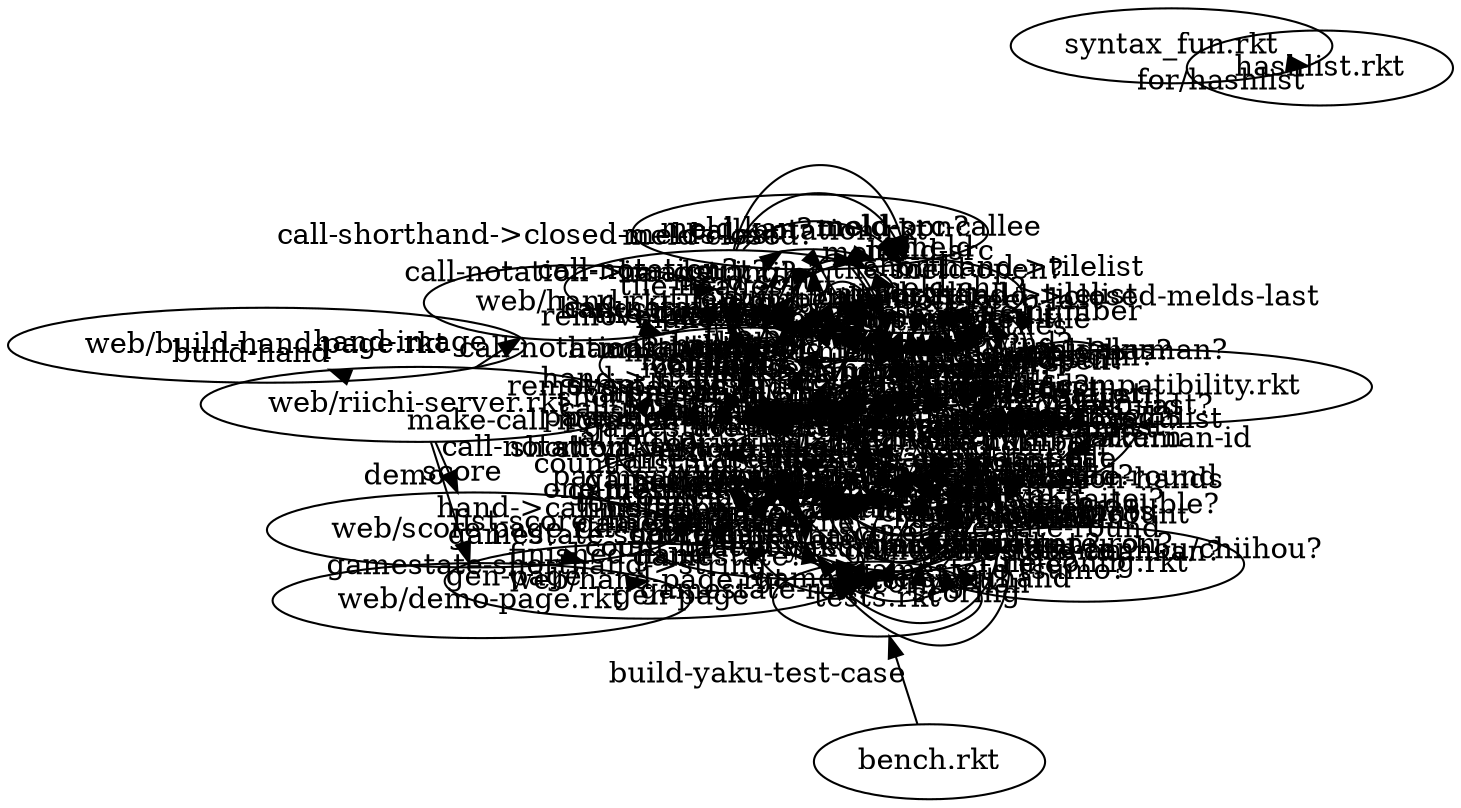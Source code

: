 digraph G {
  layout=neato
  center=""


  "bench.rkt" -> "tests.rkt" [label="build-yaku-test-case"];
  "score-hand.rkt" -> "score.rkt" [label="scoring-yaku"];
  "score-hand.rkt" -> "score.rkt" [label="scoring-han"];
  "score-hand.rkt" -> "score.rkt" [label="scoring-fu"];
  "score-hand.rkt" -> "score.rkt" [label="total-payment"];
  "score-hand.rkt" -> "score.rkt" [label="count-payment"];
  "score-hand.rkt" -> "score.rkt" [label="make-scoring"];
  "score-hand.rkt" -> "score.rkt" [label="count-basepoints"];
  "score-hand.rkt" -> "parse-hand.rkt" [label="make-call-notation-hands"];
  "score-hand.rkt" -> "hand.rkt" [label="hand?"];
  "score-hand.rkt" -> "gamestate.rkt" [label="gamestate?"];
  "score-hand.rkt" -> "gamestate.rkt" [label="gamestate-shorthand"];
  "score-hand.rkt" -> "contracts.rkt" [label="call-notation?"];
  "score-hand.rkt" -> "contracts.rkt" [label="payment-amount"];
  "score-hand.rkt" -> "contracts.rkt" [label="short-yaku?"];
  "score-hand.rkt" -> "contracts.rkt" [label="short-yaku-value"];
  "score-hand.rkt" -> "contracts.rkt" [label="payment-target"];
  "score-hand.rkt" -> "contracts.rkt" [label="payment?"];
  "score-hand.rkt" -> "contracts.rkt" [label="short-yaku-id"];
  "score-hand.rkt" -> "contracts.rkt" [label="payment"];
  "score-hand.rkt" -> "contracts.rkt" [label="short-yaku"];
  "score-hand.rkt" -> "tile-images.rkt" [label="hand->image"];
  "score-hand.rkt" -> "yaku.rkt" [label="yaku?"];
  "score-hand.rkt" -> "yaku.rkt" [label="yakuman-id"];
  "score-hand.rkt" -> "yaku.rkt" [label="yaku-id"];
  "web/demo-page.rkt" -> "web/hand-page.rkt" [label="gen-page"];
  "web/hand-page.rkt" -> "gamestate.rkt" [label="gamestate-shorthand->string"];
  "web/hand-page.rkt" -> "score-hand.rkt" [label="list-score-hand"];
  "web/hand-page.rkt" -> "score-hand.rkt" [label="finished-hand"];
  "web/hand-page.rkt" -> "hand.rkt" [label="hand->call-notation"];
  "yaku.rkt" -> "hand.rkt" [label="chiitoi?"];
  "yaku.rkt" -> "hand.rkt" [label="hand-pair"];
  "yaku.rkt" -> "hand.rkt" [label="hand-closed?"];
  "yaku.rkt" -> "hand.rkt" [label="hand-melds"];
  "yaku.rkt" -> "hand.rkt" [label="hand?"];
  "yaku.rkt" -> "hand.rkt" [label="finished-wait-pattern"];
  "yaku.rkt" -> "hand.rkt" [label="hand-last-tile"];
  "yaku.rkt" -> "hand.rkt" [label="hand-tiles"];
  "yaku.rkt" -> "hand.rkt" [label="hand-kokushi?"];
  "yaku.rkt" -> "rule-config.rkt" [label="rule?"];
  "yaku.rkt" -> "melds.rkt" [label="meld-tiles"];
  "yaku.rkt" -> "melds.rkt" [label="meld-has?"];
  "yaku.rkt" -> "melds.rkt" [label="meld-chii?"];
  "yaku.rkt" -> "melds.rkt" [label="meld-suit"];
  "yaku.rkt" -> "melds.rkt" [label="meld-open?"];
  "yaku.rkt" -> "melds.rkt" [label="meld-first"];
  "yaku.rkt" -> "melds.rkt" [label="meld-kan?"];
  "yaku.rkt" -> "melds.rkt" [label="meld-pon?"];
  "yaku.rkt" -> "tiles.rkt" [label="tile-number"];
  "yaku.rkt" -> "tiles.rkt" [label="wind?"];
  "yaku.rkt" -> "tiles.rkt" [label="simple?"];
  "yaku.rkt" -> "tiles.rkt" [label="wind"];
  "yaku.rkt" -> "tiles.rkt" [label="terminal?"];
  "yaku.rkt" -> "tiles.rkt" [label="dragon?"];
  "yaku.rkt" -> "tiles.rkt" [label="honor?"];
  "yaku.rkt" -> "tiles.rkt" [label="tile"];
  "yaku.rkt" -> "tiles.rkt" [label="tile-suit"];
  "yaku.rkt" -> "gamestate.rkt" [label="gamestate-chankan?"];
  "yaku.rkt" -> "gamestate.rkt" [label="gamestate-houtei?"];
  "yaku.rkt" -> "gamestate.rkt" [label="gamestate-riichi?"];
  "yaku.rkt" -> "gamestate.rkt" [label="gamestate-tsumo?"];
  "yaku.rkt" -> "gamestate.rkt" [label="gamestate-seat"];
  "yaku.rkt" -> "gamestate.rkt" [label="gamestate?"];
  "yaku.rkt" -> "gamestate.rkt" [label="gamestate-ippatsu?"];
  "yaku.rkt" -> "gamestate.rkt" [label="gamestate-haitei?"];
  "yaku.rkt" -> "gamestate.rkt" [label="gamestate-double?"];
  "yaku.rkt" -> "gamestate.rkt" [label="gamestate-round"];
  "yaku.rkt" -> "gamestate.rkt" [label="gamestate-ron?"];
  "yaku.rkt" -> "gamestate.rkt" [label="gamestate-tenhou/chiihou?"];
  "yaku.rkt" -> "gamestate.rkt" [label="gamestate-rinshan?"];
  "yaku.rkt" -> "fu.rkt" [label="count-fu"];
  "hand.rkt" -> "contracts.rkt" [label="call-notation?"];
  "hand.rkt" -> "contracts.rkt" [label="tilelist?"];
  "hand.rkt" -> "contracts.rkt" [label="tile?"];
  "hand.rkt" -> "util.rkt" [label="count-distinct"];
  "hand.rkt" -> "util.rkt" [label="list-length/c"];
  "hand.rkt" -> "util.rkt" [label="all-equal?"];
  "hand.rkt" -> "melds.rkt" [label="meld?"];
  "hand.rkt" -> "melds.rkt" [label="meld-tiles"];
  "hand.rkt" -> "melds.rkt" [label="meld-sorted?"];
  "hand.rkt" -> "melds.rkt" [label="meld-has?"];
  "hand.rkt" -> "melds.rkt" [label="meld-chii?"];
  "hand.rkt" -> "melds.rkt" [label="meld->string"];
  "hand.rkt" -> "melds.rkt" [label="meld-open?"];
  "hand.rkt" -> "melds.rkt" [label="meld-closed?"];
  "hand.rkt" -> "melds.rkt" [label="meld-first"];
  "hand.rkt" -> "melds.rkt" [label="meld-kan?"];
  "hand.rkt" -> "melds.rkt" [label="meld-pon?"];
  "hand.rkt" -> "tiles.rkt" [label="tile-next"];
  "hand.rkt" -> "tiles.rkt" [label="tile-number"];
  "hand.rkt" -> "tiles.rkt" [label="tile-sorted-keep-last?"];
  "hand.rkt" -> "tiles.rkt" [label="tile-prev"];
  "hand.rkt" -> "tiles.rkt" [label="shorthand->tilelist"];
  "hand.rkt" -> "tiles.rkt" [label="tile-sort"];
  "contracts.rkt" -> "util.rkt" [label="remove-parens"];
  "tiles.rkt" -> "contracts.rkt" [label="strict-handstring?"];
  "tiles.rkt" -> "contracts.rkt" [label="tilelist?"];
  "tiles.rkt" -> "contracts.rkt" [label="suit?"];
  "tiles.rkt" -> "contracts.rkt" [label="tile?"];
  "tiles.rkt" -> "contracts.rkt" [label="handstring?"];
  "melds.rkt" -> "tiles.rkt" [label="tile-number"];
  "melds.rkt" -> "tiles.rkt" [label="tile-next"];
  "melds.rkt" -> "tiles.rkt" [label="same-suit?"];
  "melds.rkt" -> "tiles.rkt" [label="honor?"];
  "melds.rkt" -> "tiles.rkt" [label="tile<?"];
  "melds.rkt" -> "tiles.rkt" [label="tile-suit"];
  "melds.rkt" -> "contracts.rkt" [label="maybe/c"];
  "melds.rkt" -> "contracts.rkt" [label="suit?"];
  "melds.rkt" -> "contracts.rkt" [label="tile?"];
  "web/riichi-server.rkt" -> "web/hand.rkt" [label="hand-image"];
  "web/riichi-server.rkt" -> "web/build-hand-page.rkt" [label="build-hand"];
  "web/riichi-server.rkt" -> "web/score-page.rkt" [label="score"];
  "web/riichi-server.rkt" -> "web/demo-page.rkt" [label="demo"];
  "score.rkt" -> "hand.rkt" [label="hand-finished?"];
  "score.rkt" -> "hand.rkt" [label="hand?"];
  "score.rkt" -> "rule-config.rkt" [label="rule?"];
  "score.rkt" -> "gamestate.rkt" [label="gamestate-ron?"];
  "score.rkt" -> "gamestate.rkt" [label="gamestate-tsumo?"];
  "score.rkt" -> "gamestate.rkt" [label="gamestate-seat"];
  "score.rkt" -> "gamestate.rkt" [label="gamestate?"];
  "score.rkt" -> "contracts.rkt" [label="payment-amount"];
  "score.rkt" -> "contracts.rkt" [label="payment-target"];
  "score.rkt" -> "contracts.rkt" [label="payment?"];
  "score.rkt" -> "fu.rkt" [label="count-fu"];
  "score.rkt" -> "yaku.rkt" [label="yaku?"];
  "score.rkt" -> "yaku.rkt" [label="yaku"];
  "score.rkt" -> "yaku.rkt" [label="yakuman?"];
  "score.rkt" -> "yaku.rkt" [label="yakuman-count"];
  "score.rkt" -> "yaku.rkt" [label="yaku-score"];
  "score.rkt" -> "yaku.rkt" [label="yakumanlist"];
  "score.rkt" -> "yaku.rkt" [label="yakulist"];
  "tile-images.rkt" -> "hand.rkt" [label="hand-pair"];
  "tile-images.rkt" -> "hand.rkt" [label="hand-melds"];
  "tile-images.rkt" -> "hand.rkt" [label="hand?"];
  "tile-images.rkt" -> "hand.rkt" [label="hand-tiles"];
  "tile-images.rkt" -> "melds.rkt" [label="meld-src-callee"];
  "tile-images.rkt" -> "melds.rkt" [label="meld?"];
  "tile-images.rkt" -> "melds.rkt" [label="meld-tiles"];
  "tile-images.rkt" -> "melds.rkt" [label="meld-src-called-tile"];
  "tile-images.rkt" -> "melds.rkt" [label="meld-src?"];
  "tile-images.rkt" -> "melds.rkt" [label="meld-chii?"];
  "tile-images.rkt" -> "melds.rkt" [label="meld-open?"];
  "tile-images.rkt" -> "melds.rkt" [label="meld-closed?"];
  "tile-images.rkt" -> "melds.rkt" [label="meld-kan?"];
  "tile-images.rkt" -> "melds.rkt" [label="meld-pon?"];
  "tile-images.rkt" -> "tiles.rkt" [label="shorthand->tilelist"];
  "tile-images.rkt" -> "tiles.rkt" [label="tile-number"];
  "tile-images.rkt" -> "tiles.rkt" [label="tile-suit"];
  "tile-images.rkt" -> "call-notation.rkt" [label="call-shorthand->closed-melds-last"];
  "tile-images.rkt" -> "contracts.rkt" [label="call-notation?"];
  "tile-images.rkt" -> "contracts.rkt" [label="tile?"];
  "tile-images.rkt" -> "contracts.rkt" [label="handstring?"];
  "web/hand.rkt" -> "contracts.rkt" [label="call-notation?"];
  "web/hand.rkt" -> "tile-images.rkt" [label="call-notation->image"];
  "call-notation.rkt" -> "contracts.rkt" [label="tile?"];
  "call-notation.rkt" -> "contracts.rkt" [label="call-notation?"];
  "call-notation.rkt" -> "contracts.rkt" [label="suit?"];
  "call-notation.rkt" -> "contracts.rkt" [label="handstring?"];
  "call-notation.rkt" -> "util.rkt" [label="remove-parens"];
  "call-notation.rkt" -> "tiles.rkt" [label="shorthand->tilelist"];
  "call-notation.rkt" -> "tiles.rkt" [label="tile-sort"];
  "call-notation.rkt" -> "melds.rkt" [label="meld"];
  "call-notation.rkt" -> "melds.rkt" [label="meld?"];
  "call-notation.rkt" -> "melds.rkt" [label="meld-src"];
  "gamestate.rkt" -> "contracts.rkt" [label="tile?"];
  "gamestate.rkt" -> "tiles.rkt" [label="wind-name"];
  "gamestate.rkt" -> "tiles.rkt" [label="wind?"];
  "gamestate.rkt" -> "util.rkt" [label="one-member?"];
  "gamestate.rkt" -> "util.rkt" [label="member?"];
  "parse-hand.rkt" -> "hand.rkt" [label="chiitoi?"];
  "parse-hand.rkt" -> "hand.rkt" [label="hand"];
  "parse-hand.rkt" -> "hand.rkt" [label="hand?"];
  "parse-hand.rkt" -> "hand.rkt" [label="kokushi?"];
  "parse-hand.rkt" -> "hand.rkt" [label="finished-wait-pattern"];
  "parse-hand.rkt" -> "util.rkt" [label="remove-all"];
  "parse-hand.rkt" -> "melds.rkt" [label="meld-sort"];
  "parse-hand.rkt" -> "melds.rkt" [label="meld?"];
  "parse-hand.rkt" -> "melds.rkt" [label="meld-tiles"];
  "parse-hand.rkt" -> "melds.rkt" [label="meld-chii?"];
  "parse-hand.rkt" -> "melds.rkt" [label="make-pon-meld"];
  "parse-hand.rkt" -> "melds.rkt" [label="make-chii-meld"];
  "parse-hand.rkt" -> "melds.rkt" [label="meld-pon?"];
  "parse-hand.rkt" -> "tiles.rkt" [label="tile-number"];
  "parse-hand.rkt" -> "tiles.rkt" [label="tile-sorted-keep-last?"];
  "parse-hand.rkt" -> "tiles.rkt" [label="tile-next"];
  "parse-hand.rkt" -> "tiles.rkt" [label="shorthand->tilelist"];
  "parse-hand.rkt" -> "tiles.rkt" [label="tile-sort"];
  "parse-hand.rkt" -> "tiles.rkt" [label="honor?"];
  "parse-hand.rkt" -> "tiles.rkt" [label="tile"];
  "parse-hand.rkt" -> "tiles.rkt" [label="tile-pair?"];
  "parse-hand.rkt" -> "tiles.rkt" [label="tile-sort-keep-last"];
  "parse-hand.rkt" -> "call-notation.rkt" [label="call-shorthand->closed-melds-last"];
  "parse-hand.rkt" -> "contracts.rkt" [label="call-notation?"];
  "parse-hand.rkt" -> "contracts.rkt" [label="tilelist?"];
  "parse-hand.rkt" -> "contracts.rkt" [label="tile?"];
  "parse-hand.rkt" -> "contracts.rkt" [label="handstring?"];
  "yaku-compatibility.rkt" -> "yaku.rkt" [label="yakuman-id"];
  "yaku-compatibility.rkt" -> "yaku.rkt" [label="is-yakuman?"];
  "yaku-compatibility.rkt" -> "yaku.rkt" [label="yakumanlist"];
  "yaku-compatibility.rkt" -> "yaku.rkt" [label="is-yaku?"];
  "yaku-compatibility.rkt" -> "yaku.rkt" [label="yaku-id"];
  "yaku-compatibility.rkt" -> "yaku.rkt" [label="yakulist"];
  "fu.rkt" -> "gamestate.rkt" [label="gamestate-tsumo?"];
  "fu.rkt" -> "gamestate.rkt" [label="gamestate-seat"];
  "fu.rkt" -> "gamestate.rkt" [label="gamestate?"];
  "fu.rkt" -> "gamestate.rkt" [label="gamestate-round"];
  "fu.rkt" -> "gamestate.rkt" [label="gamestate-ron?"];
  "fu.rkt" -> "hand.rkt" [label="finished-wait-pattern"];
  "fu.rkt" -> "hand.rkt" [label="hand-chiitoi?"];
  "fu.rkt" -> "hand.rkt" [label="hand-pair"];
  "fu.rkt" -> "hand.rkt" [label="hand-closed?"];
  "fu.rkt" -> "hand.rkt" [label="hand-melds"];
  "fu.rkt" -> "hand.rkt" [label="hand-finished?"];
  "fu.rkt" -> "hand.rkt" [label="hand?"];
  "fu.rkt" -> "melds.rkt" [label="meld-chii?"];
  "fu.rkt" -> "melds.rkt" [label="meld-closed?"];
  "fu.rkt" -> "melds.rkt" [label="meld-first"];
  "fu.rkt" -> "melds.rkt" [label="meld-kan?"];
  "fu.rkt" -> "tiles.rkt" [label="simple?"];
  "fu.rkt" -> "tiles.rkt" [label="dragon?"];
  "tests.rkt" -> "util.rkt" [label="list-length/c"];
  "tests.rkt" -> "util.rkt" [label="member?"];
  "tests.rkt" -> "score.rkt" [label="match-yaku"];
  "tests.rkt" -> "score.rkt" [label="scoring"];
  "tests.rkt" -> "score.rkt" [label="scoring-han"];
  "tests.rkt" -> "score.rkt" [label="match-yakuman"];
  "tests.rkt" -> "score.rkt" [label="scoring-fu"];
  "tests.rkt" -> "score.rkt" [label="make-scoring"];
  "tests.rkt" -> "score.rkt" [label="count-basepoints"];
  "tests.rkt" -> "parse-hand.rkt" [label="make-call-notation-hands"];
  "tests.rkt" -> "hand.rkt" [label="hand-last-tile"];
  "tests.rkt" -> "gamestate.rkt" [label="gamestate-shorthand"];
  "tests.rkt" -> "fu.rkt" [label="count-fu"];
  "tests.rkt" -> "yaku.rkt" [label="yaku"];
  "tests.rkt" -> "yaku.rkt" [label="yakuman"];
  "tests.rkt" -> "yaku.rkt" [label="yakuman-id"];
  "tests.rkt" -> "yaku.rkt" [label="yaku-id"];
  "syntax_fun.rkt" -> "hashlist.rkt" [label="for/hashlist"];
  "web/score-page.rkt" -> "web/hand-page.rkt" [label="gen-page"];
}
